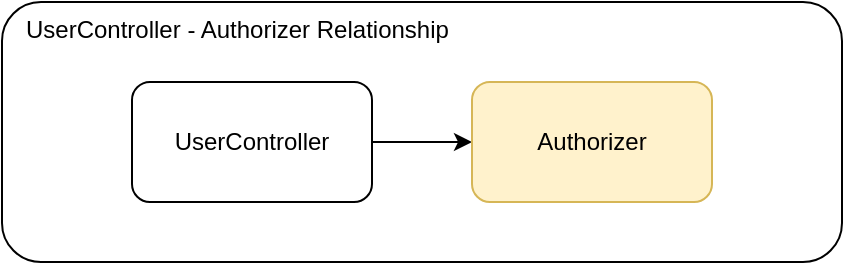 <mxfile version="17.2.4" type="device" pages="2"><diagram id="bhjFkY89rc--tinCAxmg" name="UserController"><mxGraphModel dx="1102" dy="548" grid="1" gridSize="10" guides="1" tooltips="1" connect="1" arrows="1" fold="1" page="1" pageScale="1" pageWidth="850" pageHeight="1100" math="0" shadow="0"><root><mxCell id="0"/><mxCell id="1" parent="0"/><mxCell id="6_t9Rbubay-eI-uHwPAO-5" value="&lt;div&gt;UserController - Authorizer Relationship&lt;/div&gt;" style="rounded=1;whiteSpace=wrap;html=1;fillColor=none;align=left;verticalAlign=top;spacingLeft=10;" vertex="1" parent="1"><mxGeometry x="120" y="80" width="420" height="130" as="geometry"/></mxCell><mxCell id="6_t9Rbubay-eI-uHwPAO-4" style="edgeStyle=orthogonalEdgeStyle;rounded=0;orthogonalLoop=1;jettySize=auto;html=1;" edge="1" parent="1" source="6_t9Rbubay-eI-uHwPAO-2" target="6_t9Rbubay-eI-uHwPAO-3"><mxGeometry relative="1" as="geometry"/></mxCell><mxCell id="6_t9Rbubay-eI-uHwPAO-2" value="UserController" style="rounded=1;whiteSpace=wrap;html=1;" vertex="1" parent="1"><mxGeometry x="185" y="120" width="120" height="60" as="geometry"/></mxCell><mxCell id="6_t9Rbubay-eI-uHwPAO-3" value="Authorizer" style="rounded=1;whiteSpace=wrap;html=1;fillColor=#fff2cc;strokeColor=#d6b656;" vertex="1" parent="1"><mxGeometry x="355" y="120" width="120" height="60" as="geometry"/></mxCell></root></mxGraphModel></diagram><diagram id="1zYUTlLWyumeSvl5R01w" name="MultipleControllers"><mxGraphModel dx="1574" dy="783" grid="1" gridSize="10" guides="1" tooltips="1" connect="1" arrows="1" fold="1" page="1" pageScale="1" pageWidth="850" pageHeight="1100" math="0" shadow="0"><root><mxCell id="0"/><mxCell id="1" parent="0"/><mxCell id="oZm7SfpKe27EFKtUjzPq-1" value="&lt;div&gt;*Controller - Authorizer Relationship&lt;/div&gt;" style="rounded=1;whiteSpace=wrap;html=1;fillColor=none;align=left;verticalAlign=top;spacingLeft=30;spacingTop=20;" vertex="1" parent="1"><mxGeometry x="50" y="40" width="540" height="480" as="geometry"/></mxCell><mxCell id="oZm7SfpKe27EFKtUjzPq-17" style="edgeStyle=orthogonalEdgeStyle;rounded=0;orthogonalLoop=1;jettySize=auto;html=1;entryX=0;entryY=0.5;entryDx=0;entryDy=0;" edge="1" parent="1" source="oZm7SfpKe27EFKtUjzPq-3" target="oZm7SfpKe27EFKtUjzPq-4"><mxGeometry relative="1" as="geometry"><Array as="points"><mxPoint x="180" y="300"/></Array></mxGeometry></mxCell><mxCell id="oZm7SfpKe27EFKtUjzPq-3" value="UserController" style="rounded=1;whiteSpace=wrap;html=1;" vertex="1" parent="1"><mxGeometry x="120" y="200" width="120" height="60" as="geometry"/></mxCell><mxCell id="oZm7SfpKe27EFKtUjzPq-4" value="Authorizer" style="rounded=1;whiteSpace=wrap;html=1;fillColor=#fff2cc;strokeColor=#d6b656;" vertex="1" parent="1"><mxGeometry x="260" y="260" width="120" height="80" as="geometry"/></mxCell><mxCell id="oZm7SfpKe27EFKtUjzPq-16" style="edgeStyle=orthogonalEdgeStyle;rounded=0;orthogonalLoop=1;jettySize=auto;html=1;" edge="1" parent="1" source="oZm7SfpKe27EFKtUjzPq-5" target="oZm7SfpKe27EFKtUjzPq-4"><mxGeometry relative="1" as="geometry"><Array as="points"><mxPoint x="180" y="300"/></Array></mxGeometry></mxCell><mxCell id="oZm7SfpKe27EFKtUjzPq-5" value="GuestsController" style="rounded=1;whiteSpace=wrap;html=1;" vertex="1" parent="1"><mxGeometry x="120" y="340" width="120" height="60" as="geometry"/></mxCell><mxCell id="oZm7SfpKe27EFKtUjzPq-15" style="edgeStyle=orthogonalEdgeStyle;rounded=0;orthogonalLoop=1;jettySize=auto;html=1;entryX=1;entryY=0.5;entryDx=0;entryDy=0;" edge="1" parent="1" source="oZm7SfpKe27EFKtUjzPq-6" target="oZm7SfpKe27EFKtUjzPq-4"><mxGeometry relative="1" as="geometry"><Array as="points"><mxPoint x="460" y="300"/></Array></mxGeometry></mxCell><mxCell id="oZm7SfpKe27EFKtUjzPq-6" value="AdminController" style="rounded=1;whiteSpace=wrap;html=1;" vertex="1" parent="1"><mxGeometry x="400" y="340" width="120" height="60" as="geometry"/></mxCell><mxCell id="oZm7SfpKe27EFKtUjzPq-14" style="edgeStyle=orthogonalEdgeStyle;rounded=0;orthogonalLoop=1;jettySize=auto;html=1;" edge="1" parent="1" source="oZm7SfpKe27EFKtUjzPq-7" target="oZm7SfpKe27EFKtUjzPq-4"><mxGeometry relative="1" as="geometry"><Array as="points"><mxPoint x="460" y="300"/></Array></mxGeometry></mxCell><mxCell id="oZm7SfpKe27EFKtUjzPq-7" value="TradingController" style="rounded=1;whiteSpace=wrap;html=1;" vertex="1" parent="1"><mxGeometry x="400" y="200" width="120" height="60" as="geometry"/></mxCell><mxCell id="oZm7SfpKe27EFKtUjzPq-22" style="edgeStyle=orthogonalEdgeStyle;rounded=0;orthogonalLoop=1;jettySize=auto;html=1;" edge="1" parent="1" source="oZm7SfpKe27EFKtUjzPq-18" target="oZm7SfpKe27EFKtUjzPq-4"><mxGeometry relative="1" as="geometry"/></mxCell><mxCell id="oZm7SfpKe27EFKtUjzPq-18" value="ApprovalController" style="rounded=1;whiteSpace=wrap;html=1;" vertex="1" parent="1"><mxGeometry x="250" y="120" width="140" height="60" as="geometry"/></mxCell><mxCell id="oZm7SfpKe27EFKtUjzPq-21" style="edgeStyle=orthogonalEdgeStyle;rounded=0;orthogonalLoop=1;jettySize=auto;html=1;" edge="1" parent="1" source="oZm7SfpKe27EFKtUjzPq-19" target="oZm7SfpKe27EFKtUjzPq-4"><mxGeometry relative="1" as="geometry"/></mxCell><mxCell id="oZm7SfpKe27EFKtUjzPq-19" value="ContractsController" style="rounded=1;whiteSpace=wrap;html=1;" vertex="1" parent="1"><mxGeometry x="250" y="420" width="140" height="60" as="geometry"/></mxCell></root></mxGraphModel></diagram></mxfile>